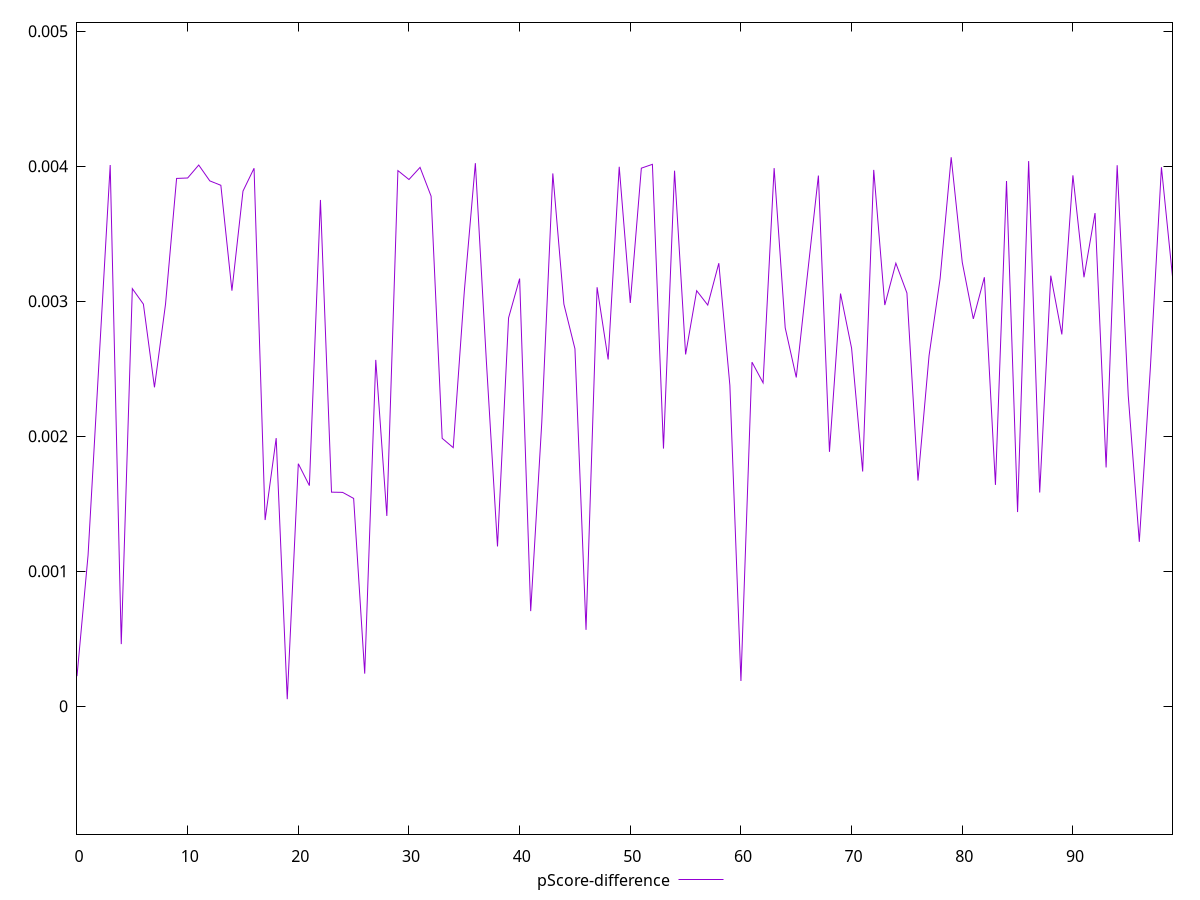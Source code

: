 reset

$pScoreDifference <<EOF
0 0.00022266906478876636
1 0.0011190750763102695
2 0.002568594324091695
3 0.004009282512010048
4 0.0004598389594775709
5 0.003093620538710779
6 0.002978793368114647
7 0.00236246954473714
8 0.002978793368114647
9 0.003910079956294221
10 0.003913253736530509
11 0.004009282512010048
12 0.0038919698263599756
13 0.003858832310031979
14 0.00307829132169481
15 0.003816015839132214
16 0.003985468069943154
17 0.0013792516532179118
18 0.001986130535866399
19 0.00005219950630876505
20 0.0017964796374426335
21 0.001634269557953611
22 0.003750630388478171
23 0.0015857500957412625
24 0.0015841852386446927
25 0.001539206146531153
26 0.0002410315239369694
27 0.0025654596566473016
28 0.0014095200550838412
29 0.003967923380297944
30 0.0039020264261988014
31 0.003991812521229432
32 0.0037782114554854584
33 0.001984491774242942
34 0.0019154181377957942
35 0.0030722675106913573
36 0.004023179674100319
37 0.002548332518646463
38 0.001183370660742495
39 0.0028765887521715224
40 0.0031680838891601955
41 0.0007043276282222739
42 0.0020986417080732962
43 0.003946861513258404
44 0.002978793368114647
45 0.0026476315643282518
46 0.0005654293454411437
47 0.0031037385899580668
48 0.002568594324091695
49 0.003996202226088819
50 0.0029872595618346716
51 0.0039860245663504434
52 0.0040144359596452905
53 0.0019084460856293624
54 0.003967283510754704
55 0.0026060648871801435
56 0.0030782913216948656
57 0.0029718326345348385
58 0.003281925359596389
59 0.0023764785503297588
60 0.00018666548842279432
61 0.002548856598084976
62 0.002395823459607555
63 0.00398655694992367
64 0.0028032568358891848
65 0.002435630920756566
66 0.0031895384051240545
67 0.003931333602131826
68 0.0018844991106263982
69 0.0030570291767368536
70 0.002651845721414931
71 0.0017385804935139589
72 0.003973257512651707
73 0.0029718326345348385
74 0.003281925359596389
75 0.0030609721114293227
76 0.0016716278938774982
77 0.002596606211210623
78 0.0031680838891601955
79 0.004066729187220397
80 0.003288993696988169
81 0.0028693083452404795
82 0.0031778167362722827
83 0.001639601950196929
84 0.003890839641631505
85 0.0014383534260778603
86 0.004038510811746832
87 0.0015829130223806893
88 0.0031895384051240545
89 0.002754240644992096
90 0.003932892200697924
91 0.0031778167362722827
92 0.0036534156523781447
93 0.0017688704974360876
94 0.004007967425656567
95 0.00230158078641381
96 0.0012175581830349454
97 0.002505754009468248
98 0.003993121582898662
99 0.0031825045902014355
EOF

set key outside below
set xrange [0:99]
set yrange [-0.000947800493691235:0.005066729187220397]
set trange [-0.000947800493691235:0.005066729187220397]
set terminal svg size 640, 500 enhanced background rgb 'white'
set output "report_00015_2021-02-09T16-11-33.973Z/cumulative-layout-shift/samples/pages/pScore-difference/values.svg"

plot $pScoreDifference title "pScore-difference" with line

reset
